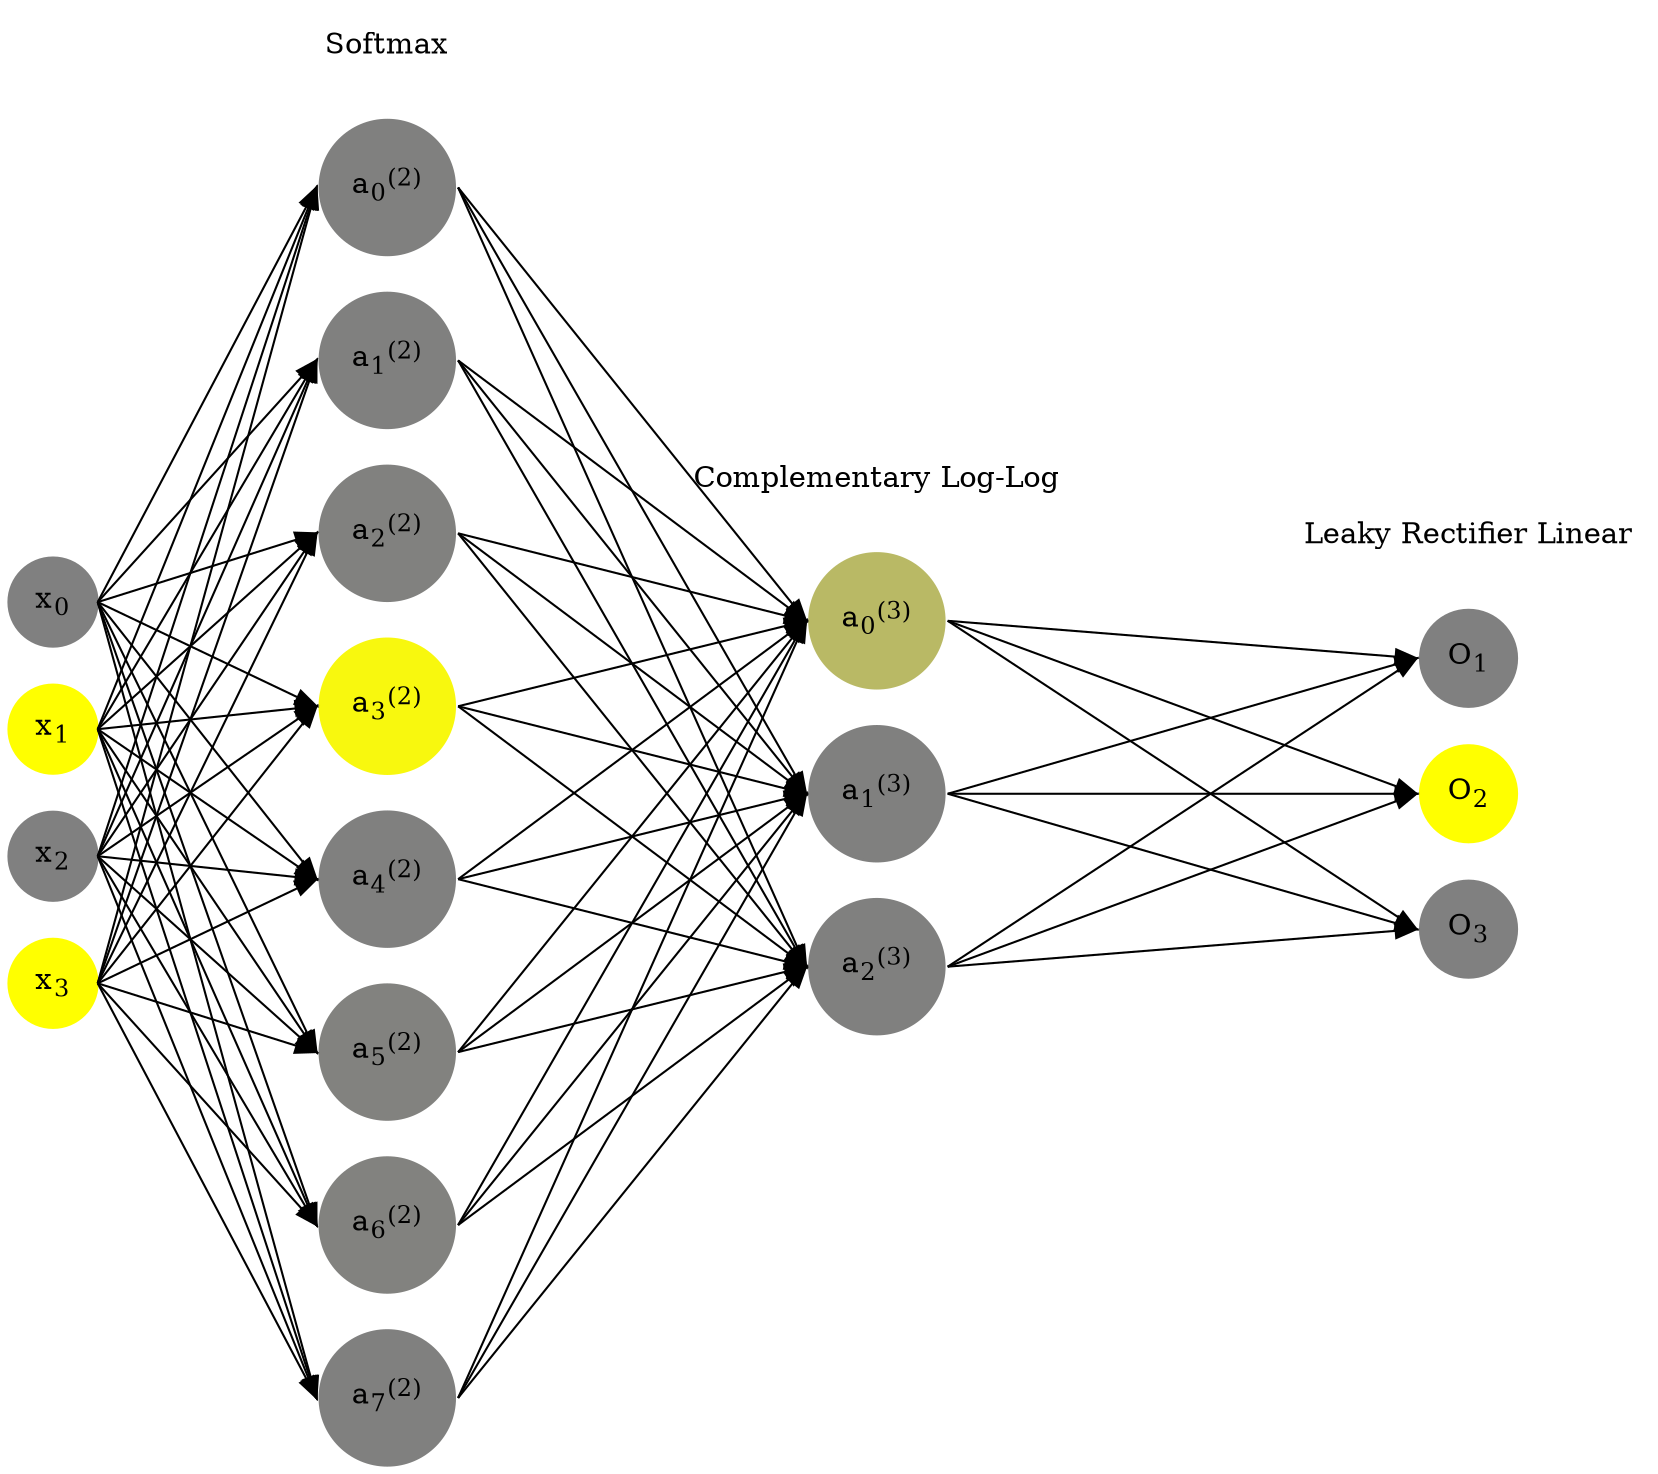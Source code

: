 digraph G {
	rankdir = LR;
	splines=false;
	edge[style=invis];
	ranksep= 1.4;
	{
	node [shape=circle, color="0.1667, 0.0, 0.5", style=filled, fillcolor="0.1667, 0.0, 0.5"];
	x0 [label=<x<sub>0</sub>>];
	}
	{
	node [shape=circle, color="0.1667, 1.0, 1.0", style=filled, fillcolor="0.1667, 1.0, 1.0"];
	x1 [label=<x<sub>1</sub>>];
	}
	{
	node [shape=circle, color="0.1667, 0.0, 0.5", style=filled, fillcolor="0.1667, 0.0, 0.5"];
	x2 [label=<x<sub>2</sub>>];
	}
	{
	node [shape=circle, color="0.1667, 1.0, 1.0", style=filled, fillcolor="0.1667, 1.0, 1.0"];
	x3 [label=<x<sub>3</sub>>];
	}
	{
	node [shape=circle, color="0.1667, 0.000147, 0.500073", style=filled, fillcolor="0.1667, 0.000147, 0.500073"];
	a02 [label=<a<sub>0</sub><sup>(2)</sup>>];
	}
	{
	node [shape=circle, color="0.1667, 0.005357, 0.502679", style=filled, fillcolor="0.1667, 0.005357, 0.502679"];
	a12 [label=<a<sub>1</sub><sup>(2)</sup>>];
	}
	{
	node [shape=circle, color="0.1667, 0.008726, 0.504363", style=filled, fillcolor="0.1667, 0.008726, 0.504363"];
	a22 [label=<a<sub>2</sub><sup>(2)</sup>>];
	}
	{
	node [shape=circle, color="0.1667, 0.943568, 0.971784", style=filled, fillcolor="0.1667, 0.943568, 0.971784"];
	a32 [label=<a<sub>3</sub><sup>(2)</sup>>];
	}
	{
	node [shape=circle, color="0.1667, 0.001457, 0.500729", style=filled, fillcolor="0.1667, 0.001457, 0.500729"];
	a42 [label=<a<sub>4</sub><sup>(2)</sup>>];
	}
	{
	node [shape=circle, color="0.1667, 0.016074, 0.508037", style=filled, fillcolor="0.1667, 0.016074, 0.508037"];
	a52 [label=<a<sub>5</sub><sup>(2)</sup>>];
	}
	{
	node [shape=circle, color="0.1667, 0.023378, 0.511689", style=filled, fillcolor="0.1667, 0.023378, 0.511689"];
	a62 [label=<a<sub>6</sub><sup>(2)</sup>>];
	}
	{
	node [shape=circle, color="0.1667, 0.001293, 0.500647", style=filled, fillcolor="0.1667, 0.001293, 0.500647"];
	a72 [label=<a<sub>7</sub><sup>(2)</sup>>];
	}
	{
	node [shape=circle, color="0.1667, 0.451232, 0.725616", style=filled, fillcolor="0.1667, 0.451232, 0.725616"];
	a03 [label=<a<sub>0</sub><sup>(3)</sup>>];
	}
	{
	node [shape=circle, color="0.1667, 0.001570, 0.500785", style=filled, fillcolor="0.1667, 0.001570, 0.500785"];
	a13 [label=<a<sub>1</sub><sup>(3)</sup>>];
	}
	{
	node [shape=circle, color="0.1667, 0.001959, 0.500980", style=filled, fillcolor="0.1667, 0.001959, 0.500980"];
	a23 [label=<a<sub>2</sub><sup>(3)</sup>>];
	}
	{
	node [shape=circle, color="0.1667, 0.0, 0.5", style=filled, fillcolor="0.1667, 0.0, 0.5"];
	O1 [label=<O<sub>1</sub>>];
	}
	{
	node [shape=circle, color="0.1667, 1.0, 1.0", style=filled, fillcolor="0.1667, 1.0, 1.0"];
	O2 [label=<O<sub>2</sub>>];
	}
	{
	node [shape=circle, color="0.1667, 0.0, 0.5", style=filled, fillcolor="0.1667, 0.0, 0.5"];
	O3 [label=<O<sub>3</sub>>];
	}
	{
	rank=same;
	x0->x1->x2->x3;
	}
	{
	rank=same;
	a02->a12->a22->a32->a42->a52->a62->a72;
	}
	{
	rank=same;
	a03->a13->a23;
	}
	{
	rank=same;
	O1->O2->O3;
	}
	l1 [shape=plaintext,label="Softmax"];
	l1->a02;
	{rank=same; l1;a02};
	l2 [shape=plaintext,label="Complementary Log-Log"];
	l2->a03;
	{rank=same; l2;a03};
	l3 [shape=plaintext,label="Leaky Rectifier Linear"];
	l3->O1;
	{rank=same; l3;O1};
edge[style=solid, tailport=e, headport=w];
	{x0;x1;x2;x3} -> {a02;a12;a22;a32;a42;a52;a62;a72};
	{a02;a12;a22;a32;a42;a52;a62;a72} -> {a03;a13;a23};
	{a03;a13;a23} -> {O1,O2,O3};
}
